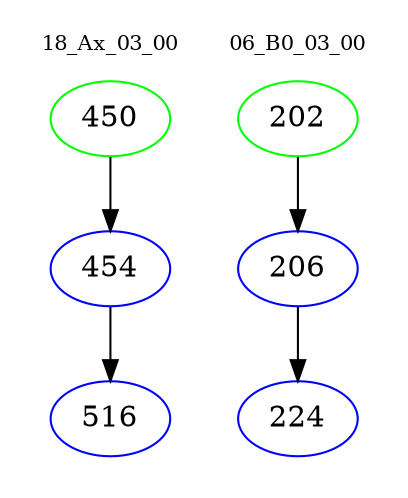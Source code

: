 digraph{
subgraph cluster_0 {
color = white
label = "18_Ax_03_00";
fontsize=10;
T0_450 [label="450", color="green"]
T0_450 -> T0_454 [color="black"]
T0_454 [label="454", color="blue"]
T0_454 -> T0_516 [color="black"]
T0_516 [label="516", color="blue"]
}
subgraph cluster_1 {
color = white
label = "06_B0_03_00";
fontsize=10;
T1_202 [label="202", color="green"]
T1_202 -> T1_206 [color="black"]
T1_206 [label="206", color="blue"]
T1_206 -> T1_224 [color="black"]
T1_224 [label="224", color="blue"]
}
}
